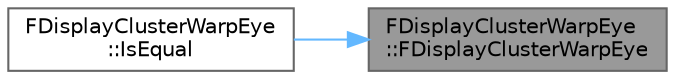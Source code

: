 digraph "FDisplayClusterWarpEye::FDisplayClusterWarpEye"
{
 // INTERACTIVE_SVG=YES
 // LATEX_PDF_SIZE
  bgcolor="transparent";
  edge [fontname=Helvetica,fontsize=10,labelfontname=Helvetica,labelfontsize=10];
  node [fontname=Helvetica,fontsize=10,shape=box,height=0.2,width=0.4];
  rankdir="RL";
  Node1 [id="Node000001",label="FDisplayClusterWarpEye\l::FDisplayClusterWarpEye",height=0.2,width=0.4,color="gray40", fillcolor="grey60", style="filled", fontcolor="black",tooltip=" "];
  Node1 -> Node2 [id="edge1_Node000001_Node000002",dir="back",color="steelblue1",style="solid",tooltip=" "];
  Node2 [id="Node000002",label="FDisplayClusterWarpEye\l::IsEqual",height=0.2,width=0.4,color="grey40", fillcolor="white", style="filled",URL="$d2/d79/classFDisplayClusterWarpEye.html#a108993a5084e0b343a511ab4005b41be",tooltip=" "];
}
